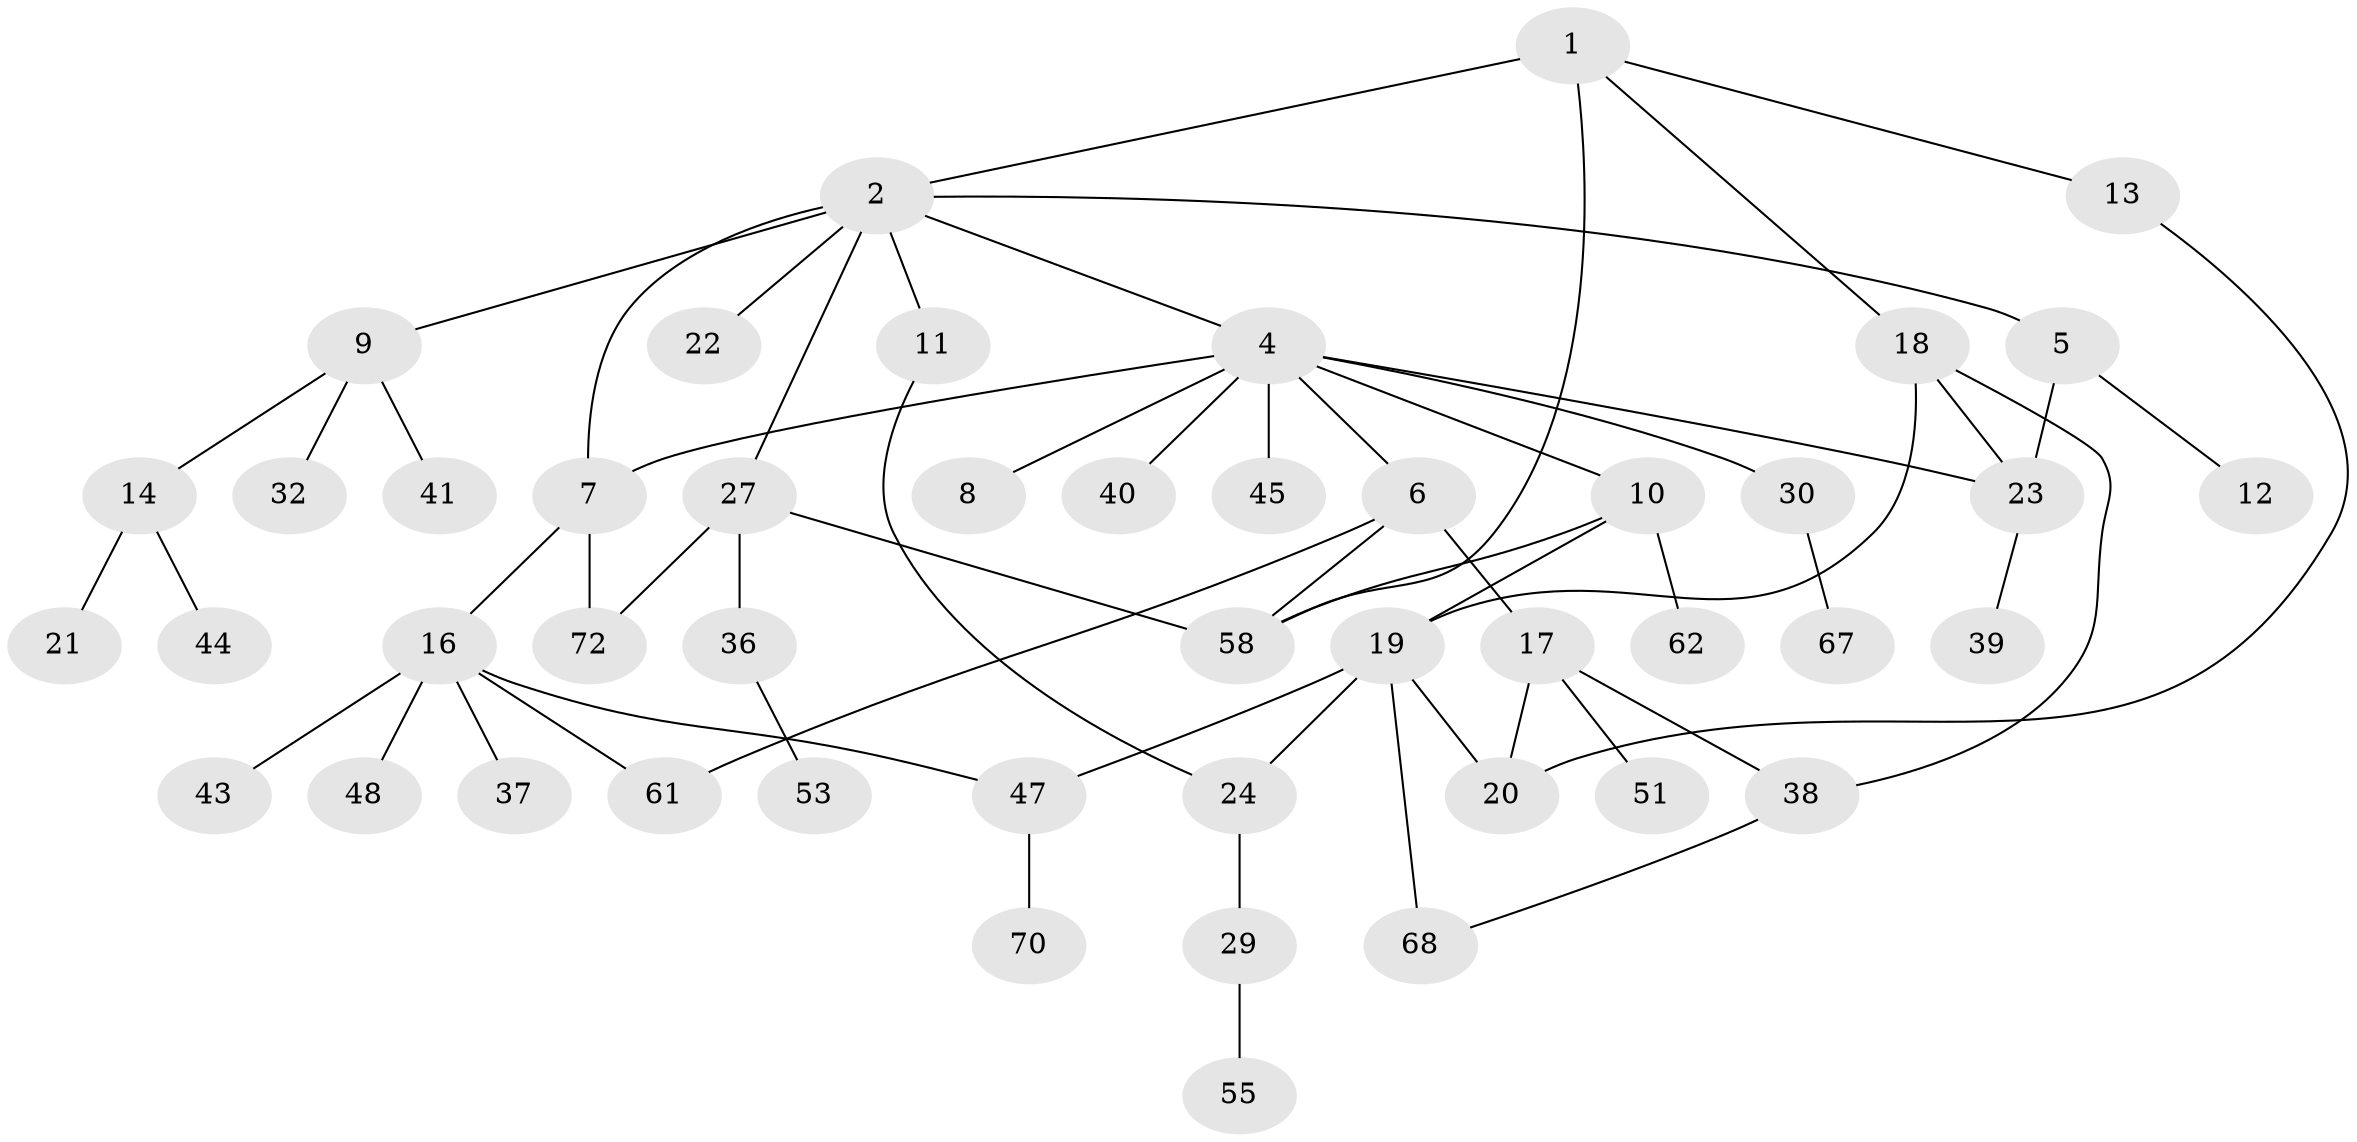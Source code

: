 // Generated by graph-tools (version 1.1) at 2025/51/02/27/25 19:51:37]
// undirected, 47 vertices, 61 edges
graph export_dot {
graph [start="1"]
  node [color=gray90,style=filled];
  1 [super="+15"];
  2 [super="+3"];
  4 [super="+42"];
  5 [super="+54"];
  6 [super="+63"];
  7 [super="+56"];
  8 [super="+66"];
  9 [super="+25"];
  10;
  11;
  12 [super="+34"];
  13 [super="+35"];
  14;
  16 [super="+31"];
  17 [super="+50"];
  18 [super="+26"];
  19 [super="+28"];
  20;
  21;
  22;
  23 [super="+33"];
  24 [super="+52"];
  27 [super="+46"];
  29 [super="+71"];
  30 [super="+57"];
  32;
  36 [super="+59"];
  37;
  38 [super="+49"];
  39;
  40;
  41;
  43;
  44;
  45;
  47 [super="+73"];
  48 [super="+69"];
  51 [super="+65"];
  53;
  55;
  58 [super="+60"];
  61 [super="+64"];
  62;
  67;
  68;
  70;
  72;
  1 -- 2;
  1 -- 13;
  1 -- 58;
  1 -- 18;
  2 -- 5;
  2 -- 9;
  2 -- 4;
  2 -- 22;
  2 -- 27;
  2 -- 11;
  2 -- 7;
  4 -- 6;
  4 -- 7;
  4 -- 8;
  4 -- 10;
  4 -- 23;
  4 -- 30;
  4 -- 40;
  4 -- 45;
  5 -- 12;
  5 -- 23;
  6 -- 17;
  6 -- 61;
  6 -- 58;
  7 -- 16;
  7 -- 72;
  9 -- 14;
  9 -- 32;
  9 -- 41;
  10 -- 19;
  10 -- 58;
  10 -- 62;
  11 -- 24;
  13 -- 20;
  14 -- 21;
  14 -- 44;
  16 -- 37;
  16 -- 48;
  16 -- 43;
  16 -- 61;
  16 -- 47;
  17 -- 51;
  17 -- 20;
  17 -- 38;
  18 -- 19;
  18 -- 38;
  18 -- 23;
  19 -- 20;
  19 -- 47;
  19 -- 24;
  19 -- 68;
  23 -- 39;
  24 -- 29;
  27 -- 36;
  27 -- 72;
  27 -- 58;
  29 -- 55;
  30 -- 67;
  36 -- 53;
  38 -- 68;
  47 -- 70;
}
